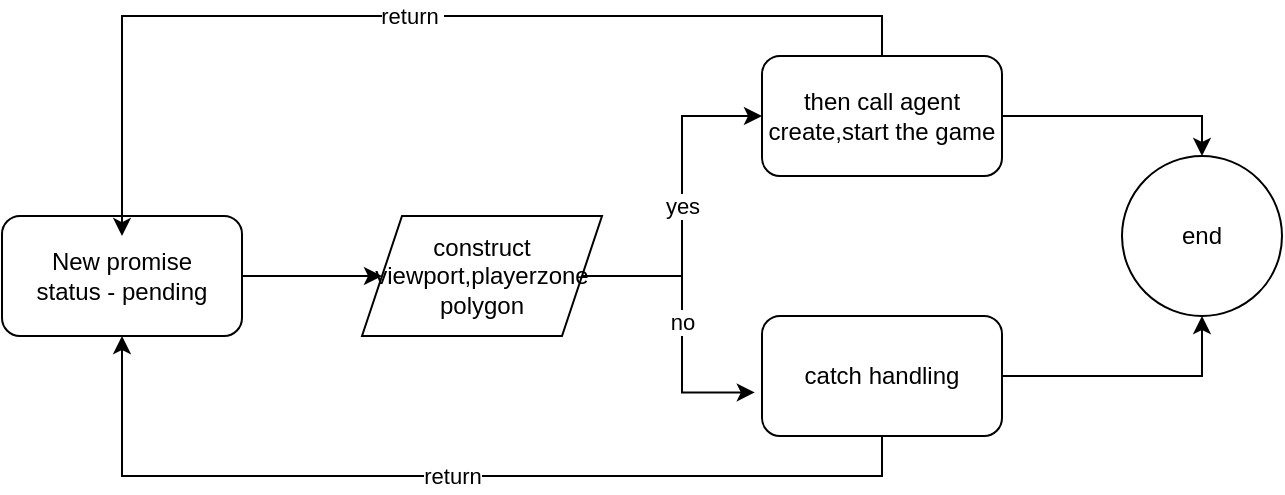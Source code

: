 <mxfile version="17.2.5" type="github">
  <diagram id="vzudnVJrTCZiD3Yfa4Fj" name="Page-1">
    <mxGraphModel dx="1038" dy="579" grid="1" gridSize="10" guides="1" tooltips="1" connect="1" arrows="1" fold="1" page="1" pageScale="1" pageWidth="850" pageHeight="1100" math="0" shadow="0">
      <root>
        <mxCell id="0" />
        <mxCell id="1" parent="0" />
        <mxCell id="alV6z0taUez9wO71c0tY-1" value="" style="edgeStyle=orthogonalEdgeStyle;rounded=0;orthogonalLoop=1;jettySize=auto;html=1;" edge="1" parent="1" source="alV6z0taUez9wO71c0tY-2" target="alV6z0taUez9wO71c0tY-5">
          <mxGeometry relative="1" as="geometry" />
        </mxCell>
        <mxCell id="alV6z0taUez9wO71c0tY-2" value="New promise&lt;br&gt;status - pending" style="rounded=1;whiteSpace=wrap;html=1;" vertex="1" parent="1">
          <mxGeometry x="80" y="270" width="120" height="60" as="geometry" />
        </mxCell>
        <mxCell id="alV6z0taUez9wO71c0tY-3" value="yes" style="edgeStyle=orthogonalEdgeStyle;rounded=0;orthogonalLoop=1;jettySize=auto;html=1;entryX=0;entryY=0.5;entryDx=0;entryDy=0;" edge="1" parent="1" source="alV6z0taUez9wO71c0tY-5" target="alV6z0taUez9wO71c0tY-8">
          <mxGeometry relative="1" as="geometry" />
        </mxCell>
        <mxCell id="alV6z0taUez9wO71c0tY-4" value="no" style="edgeStyle=orthogonalEdgeStyle;rounded=0;orthogonalLoop=1;jettySize=auto;html=1;entryX=-0.03;entryY=0.637;entryDx=0;entryDy=0;entryPerimeter=0;" edge="1" parent="1" source="alV6z0taUez9wO71c0tY-5" target="alV6z0taUez9wO71c0tY-11">
          <mxGeometry relative="1" as="geometry" />
        </mxCell>
        <mxCell id="alV6z0taUez9wO71c0tY-5" value="construct viewport,playerzone polygon" style="shape=parallelogram;perimeter=parallelogramPerimeter;whiteSpace=wrap;html=1;fixedSize=1;" vertex="1" parent="1">
          <mxGeometry x="260" y="270" width="120" height="60" as="geometry" />
        </mxCell>
        <mxCell id="alV6z0taUez9wO71c0tY-6" style="edgeStyle=orthogonalEdgeStyle;rounded=0;orthogonalLoop=1;jettySize=auto;html=1;entryX=0.5;entryY=0;entryDx=0;entryDy=0;" edge="1" parent="1" source="alV6z0taUez9wO71c0tY-8" target="alV6z0taUez9wO71c0tY-12">
          <mxGeometry relative="1" as="geometry" />
        </mxCell>
        <mxCell id="alV6z0taUez9wO71c0tY-7" value="return&amp;nbsp;" style="edgeStyle=orthogonalEdgeStyle;rounded=0;orthogonalLoop=1;jettySize=auto;html=1;entryX=0.5;entryY=0.167;entryDx=0;entryDy=0;entryPerimeter=0;exitX=0.5;exitY=0;exitDx=0;exitDy=0;" edge="1" parent="1" source="alV6z0taUez9wO71c0tY-8" target="alV6z0taUez9wO71c0tY-2">
          <mxGeometry relative="1" as="geometry" />
        </mxCell>
        <mxCell id="alV6z0taUez9wO71c0tY-8" value="then call agent create,start the game" style="rounded=1;whiteSpace=wrap;html=1;" vertex="1" parent="1">
          <mxGeometry x="460" y="190" width="120" height="60" as="geometry" />
        </mxCell>
        <mxCell id="alV6z0taUez9wO71c0tY-9" style="edgeStyle=orthogonalEdgeStyle;rounded=0;orthogonalLoop=1;jettySize=auto;html=1;entryX=0.5;entryY=1;entryDx=0;entryDy=0;" edge="1" parent="1" source="alV6z0taUez9wO71c0tY-11" target="alV6z0taUez9wO71c0tY-12">
          <mxGeometry relative="1" as="geometry" />
        </mxCell>
        <mxCell id="alV6z0taUez9wO71c0tY-10" value="return" style="edgeStyle=orthogonalEdgeStyle;rounded=0;orthogonalLoop=1;jettySize=auto;html=1;entryX=0.5;entryY=1;entryDx=0;entryDy=0;exitX=0.5;exitY=1;exitDx=0;exitDy=0;" edge="1" parent="1" source="alV6z0taUez9wO71c0tY-11" target="alV6z0taUez9wO71c0tY-2">
          <mxGeometry relative="1" as="geometry" />
        </mxCell>
        <mxCell id="alV6z0taUez9wO71c0tY-11" value="catch handling" style="rounded=1;whiteSpace=wrap;html=1;" vertex="1" parent="1">
          <mxGeometry x="460" y="320" width="120" height="60" as="geometry" />
        </mxCell>
        <mxCell id="alV6z0taUez9wO71c0tY-12" value="end" style="ellipse;whiteSpace=wrap;html=1;aspect=fixed;" vertex="1" parent="1">
          <mxGeometry x="640" y="240" width="80" height="80" as="geometry" />
        </mxCell>
      </root>
    </mxGraphModel>
  </diagram>
</mxfile>
